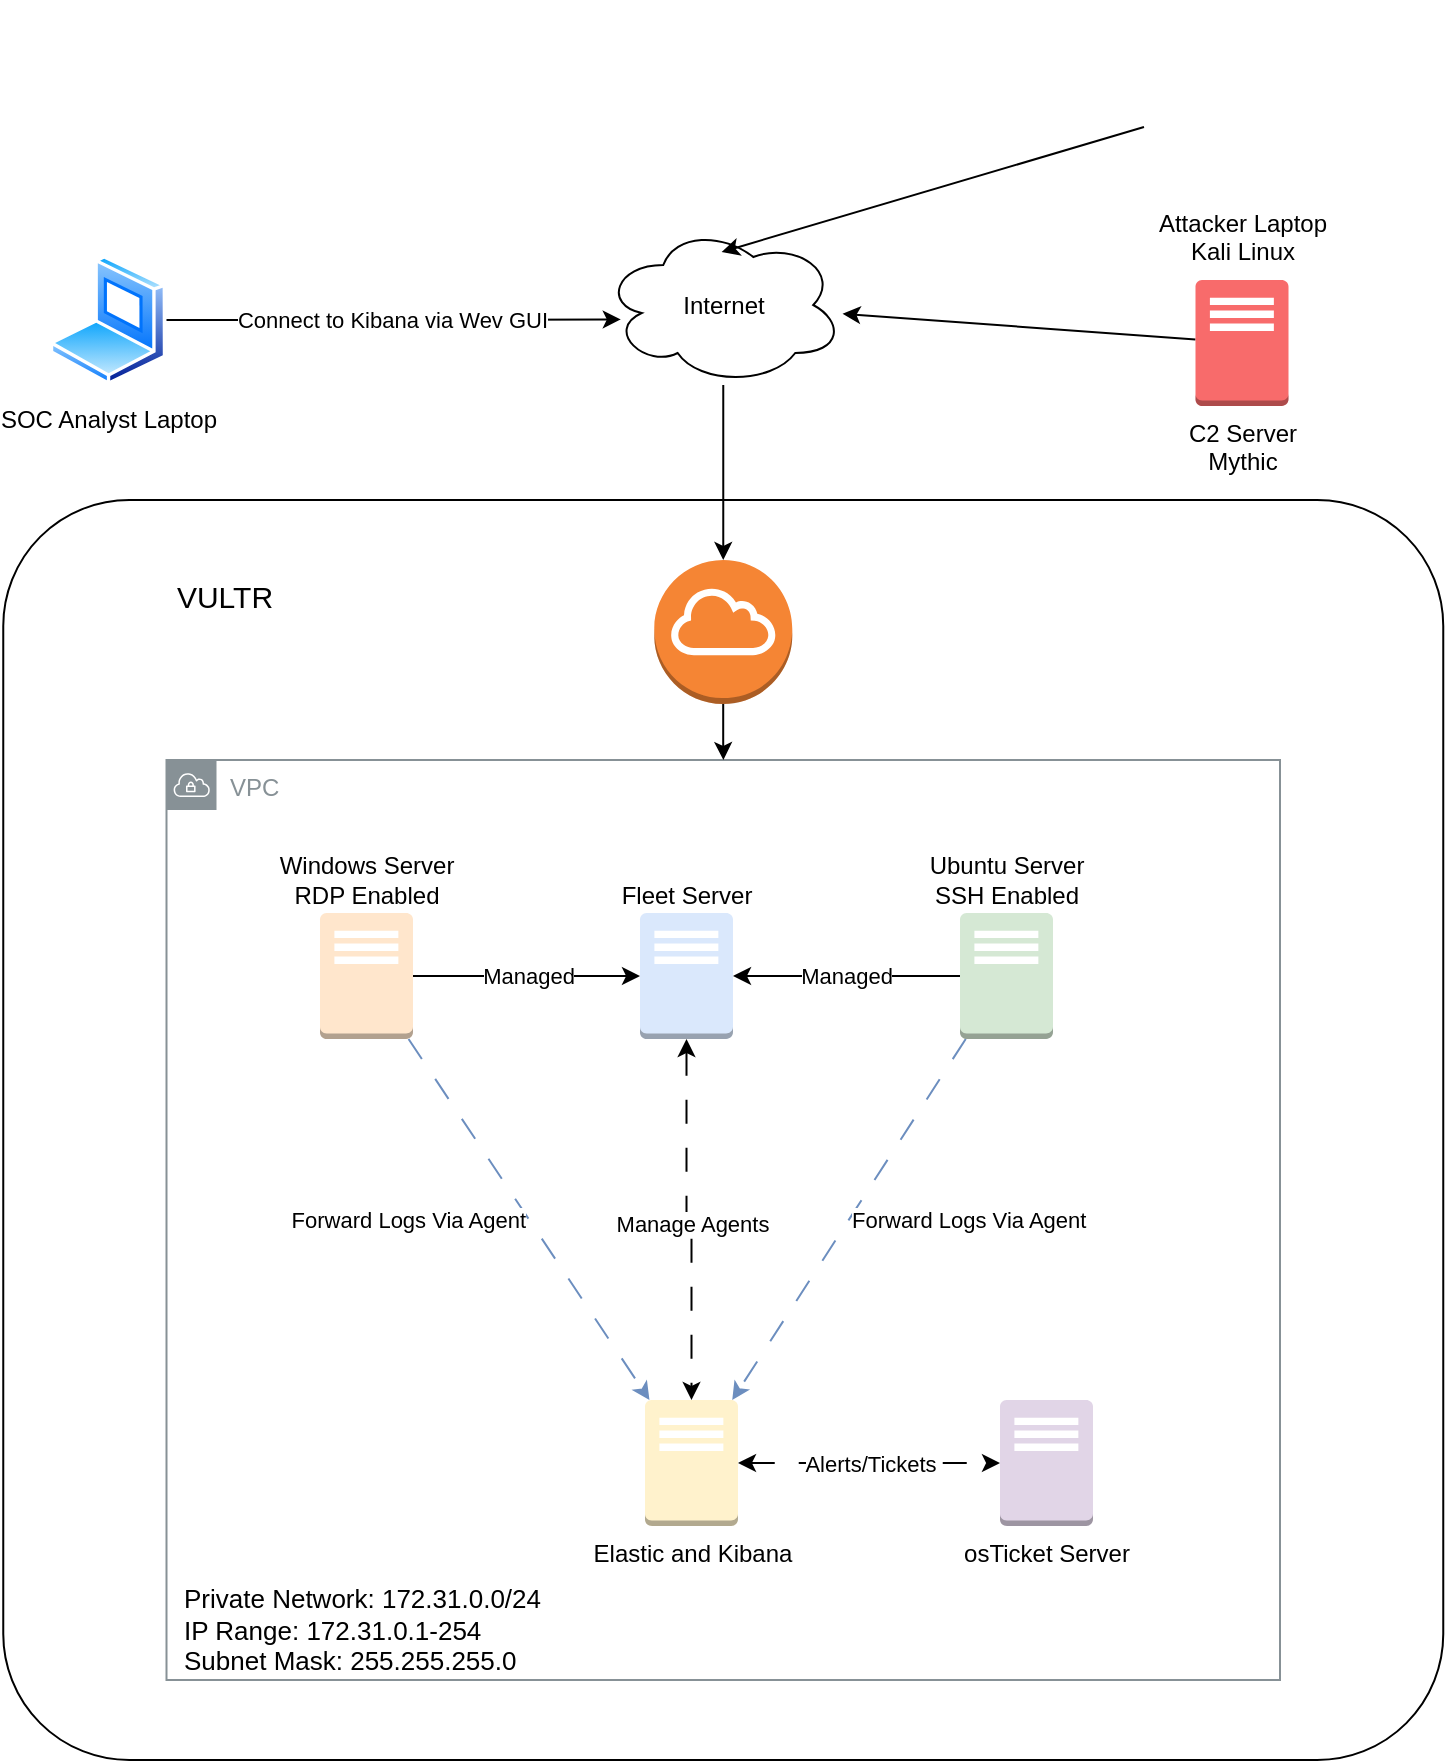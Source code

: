 <mxfile version="24.7.16">
  <diagram name="Page-1" id="spYM6kRwQ-QcdCi6pe5h">
    <mxGraphModel dx="1050" dy="1725" grid="1" gridSize="10" guides="1" tooltips="1" connect="1" arrows="1" fold="1" page="1" pageScale="1" pageWidth="850" pageHeight="1100" math="0" shadow="0">
      <root>
        <mxCell id="0" />
        <mxCell id="1" parent="0" />
        <mxCell id="4RN8bKPWNw4kGHd8JvEk-7" value="" style="rounded=1;whiteSpace=wrap;html=1;arcSize=10;" vertex="1" parent="1">
          <mxGeometry x="11.63" y="-50" width="720" height="630" as="geometry" />
        </mxCell>
        <mxCell id="4RN8bKPWNw4kGHd8JvEk-18" value="VPC" style="sketch=0;outlineConnect=0;gradientColor=none;html=1;whiteSpace=wrap;fontSize=12;fontStyle=0;shape=mxgraph.aws4.group;grIcon=mxgraph.aws4.group_vpc;strokeColor=#879196;fillColor=none;verticalAlign=top;align=left;spacingLeft=30;fontColor=#879196;dashed=0;" vertex="1" parent="1">
          <mxGeometry x="93.25" y="80" width="556.75" height="460" as="geometry" />
        </mxCell>
        <mxCell id="4RN8bKPWNw4kGHd8JvEk-9" value="VULTR" style="text;html=1;align=center;verticalAlign=middle;whiteSpace=wrap;rounded=0;fontSize=15;" vertex="1" parent="1">
          <mxGeometry x="93.25" y="-30" width="58.5" height="56.5" as="geometry" />
        </mxCell>
        <mxCell id="4RN8bKPWNw4kGHd8JvEk-20" value="Managed" style="edgeStyle=orthogonalEdgeStyle;rounded=0;orthogonalLoop=1;jettySize=auto;html=1;" edge="1" parent="1" source="4RN8bKPWNw4kGHd8JvEk-10" target="4RN8bKPWNw4kGHd8JvEk-14">
          <mxGeometry relative="1" as="geometry" />
        </mxCell>
        <mxCell id="4RN8bKPWNw4kGHd8JvEk-25" value="Forward Logs Via Agent" style="rounded=0;orthogonalLoop=1;jettySize=auto;html=1;fillColor=#dae8fc;strokeColor=#6c8ebf;dashed=1;dashPattern=12 12;labelPosition=right;verticalLabelPosition=middle;align=left;verticalAlign=middle;" edge="1" parent="1" source="4RN8bKPWNw4kGHd8JvEk-10" target="4RN8bKPWNw4kGHd8JvEk-11">
          <mxGeometry relative="1" as="geometry" />
        </mxCell>
        <mxCell id="4RN8bKPWNw4kGHd8JvEk-10" value="Ubuntu Server&lt;div&gt;SSH Enabled&lt;/div&gt;" style="outlineConnect=0;dashed=0;verticalLabelPosition=top;verticalAlign=bottom;align=center;html=1;shape=mxgraph.aws3.traditional_server;fillColor=#d5e8d4;strokeColor=#82b366;labelPosition=center;" vertex="1" parent="1">
          <mxGeometry x="490" y="156.5" width="46.5" height="63" as="geometry" />
        </mxCell>
        <mxCell id="4RN8bKPWNw4kGHd8JvEk-11" value="Elastic and Kibana" style="outlineConnect=0;dashed=0;verticalLabelPosition=bottom;verticalAlign=top;align=center;html=1;shape=mxgraph.aws3.traditional_server;fillColor=#fff2cc;strokeColor=#d6b656;" vertex="1" parent="1">
          <mxGeometry x="332.5" y="400" width="46.5" height="63" as="geometry" />
        </mxCell>
        <mxCell id="4RN8bKPWNw4kGHd8JvEk-19" value="Managed" style="edgeStyle=orthogonalEdgeStyle;rounded=0;orthogonalLoop=1;jettySize=auto;html=1;" edge="1" parent="1" source="4RN8bKPWNw4kGHd8JvEk-12" target="4RN8bKPWNw4kGHd8JvEk-14">
          <mxGeometry relative="1" as="geometry" />
        </mxCell>
        <mxCell id="4RN8bKPWNw4kGHd8JvEk-24" value="Forward Logs Via Agent" style="rounded=0;orthogonalLoop=1;jettySize=auto;html=1;fillColor=#dae8fc;strokeColor=#6c8ebf;dashed=1;dashPattern=12 12;labelPosition=left;verticalLabelPosition=middle;align=right;verticalAlign=middle;" edge="1" parent="1" source="4RN8bKPWNw4kGHd8JvEk-12" target="4RN8bKPWNw4kGHd8JvEk-11">
          <mxGeometry relative="1" as="geometry" />
        </mxCell>
        <mxCell id="4RN8bKPWNw4kGHd8JvEk-12" value="Windows Server&lt;div&gt;RDP Enabled&lt;/div&gt;" style="outlineConnect=0;dashed=0;verticalLabelPosition=top;verticalAlign=bottom;align=center;html=1;shape=mxgraph.aws3.traditional_server;fillColor=#ffe6cc;strokeColor=#d79b00;labelPosition=center;" vertex="1" parent="1">
          <mxGeometry x="170" y="156.5" width="46.5" height="63" as="geometry" />
        </mxCell>
        <mxCell id="4RN8bKPWNw4kGHd8JvEk-13" value="osTicket Server" style="outlineConnect=0;dashed=0;verticalLabelPosition=bottom;verticalAlign=top;align=center;html=1;shape=mxgraph.aws3.traditional_server;fillColor=#e1d5e7;strokeColor=#9673a6;" vertex="1" parent="1">
          <mxGeometry x="510" y="400" width="46.5" height="63" as="geometry" />
        </mxCell>
        <mxCell id="4RN8bKPWNw4kGHd8JvEk-21" style="edgeStyle=orthogonalEdgeStyle;rounded=0;orthogonalLoop=1;jettySize=auto;html=1;startArrow=classic;startFill=1;dashed=1;dashPattern=12 12;" edge="1" parent="1" source="4RN8bKPWNw4kGHd8JvEk-14" target="4RN8bKPWNw4kGHd8JvEk-11">
          <mxGeometry relative="1" as="geometry" />
        </mxCell>
        <mxCell id="4RN8bKPWNw4kGHd8JvEk-23" value="Manage Agents" style="edgeLabel;html=1;align=center;verticalAlign=middle;resizable=0;points=[];" vertex="1" connectable="0" parent="4RN8bKPWNw4kGHd8JvEk-21">
          <mxGeometry x="0.031" relative="1" as="geometry">
            <mxPoint as="offset" />
          </mxGeometry>
        </mxCell>
        <mxCell id="4RN8bKPWNw4kGHd8JvEk-14" value="Fleet Server" style="outlineConnect=0;dashed=0;verticalLabelPosition=top;verticalAlign=bottom;align=center;html=1;shape=mxgraph.aws3.traditional_server;fillColor=#dae8fc;strokeColor=#6c8ebf;labelPosition=center;" vertex="1" parent="1">
          <mxGeometry x="330" y="156.5" width="46.5" height="63" as="geometry" />
        </mxCell>
        <mxCell id="4RN8bKPWNw4kGHd8JvEk-36" style="rounded=0;orthogonalLoop=1;jettySize=auto;html=1;" edge="1" parent="1" source="4RN8bKPWNw4kGHd8JvEk-15" target="4RN8bKPWNw4kGHd8JvEk-28">
          <mxGeometry relative="1" as="geometry" />
        </mxCell>
        <mxCell id="4RN8bKPWNw4kGHd8JvEk-15" value="C2 Server&lt;div&gt;Mythic&lt;/div&gt;" style="outlineConnect=0;dashed=0;verticalLabelPosition=bottom;verticalAlign=top;align=center;html=1;shape=mxgraph.aws3.traditional_server;fillColor=#F86B6B;strokeColor=#b85450;" vertex="1" parent="1">
          <mxGeometry x="607.75" y="-160" width="46.5" height="63" as="geometry" />
        </mxCell>
        <mxCell id="4RN8bKPWNw4kGHd8JvEk-22" value="Alerts/Tickets" style="edgeStyle=orthogonalEdgeStyle;rounded=0;orthogonalLoop=1;jettySize=auto;html=1;entryX=0;entryY=0.5;entryDx=0;entryDy=0;entryPerimeter=0;startArrow=classic;startFill=1;dashed=1;dashPattern=12 12;" edge="1" parent="1" source="4RN8bKPWNw4kGHd8JvEk-11" target="4RN8bKPWNw4kGHd8JvEk-13">
          <mxGeometry relative="1" as="geometry" />
        </mxCell>
        <mxCell id="4RN8bKPWNw4kGHd8JvEk-26" value="&lt;font style=&quot;font-size: 13px;&quot;&gt;Private Network: 172.31.0.0/24&lt;/font&gt;&lt;div style=&quot;font-size: 13px;&quot;&gt;&lt;font style=&quot;font-size: 13px;&quot;&gt;IP Range: 172.31.0.1-254&lt;/font&gt;&lt;/div&gt;&lt;div style=&quot;font-size: 13px;&quot;&gt;&lt;font style=&quot;font-size: 13px;&quot;&gt;Subnet Mask: 255.255.255.0&lt;/font&gt;&lt;/div&gt;" style="text;html=1;align=left;verticalAlign=middle;whiteSpace=wrap;rounded=0;" vertex="1" parent="1">
          <mxGeometry x="100" y="500" width="220" height="30" as="geometry" />
        </mxCell>
        <mxCell id="4RN8bKPWNw4kGHd8JvEk-30" style="edgeStyle=orthogonalEdgeStyle;rounded=0;orthogonalLoop=1;jettySize=auto;html=1;" edge="1" parent="1" source="4RN8bKPWNw4kGHd8JvEk-27" target="4RN8bKPWNw4kGHd8JvEk-18">
          <mxGeometry relative="1" as="geometry" />
        </mxCell>
        <mxCell id="4RN8bKPWNw4kGHd8JvEk-27" value="" style="outlineConnect=0;dashed=0;verticalLabelPosition=bottom;verticalAlign=top;align=center;html=1;shape=mxgraph.aws3.internet_gateway;fillColor=#F58534;gradientColor=none;" vertex="1" parent="1">
          <mxGeometry x="337.13" y="-20" width="69" height="72" as="geometry" />
        </mxCell>
        <mxCell id="4RN8bKPWNw4kGHd8JvEk-29" style="edgeStyle=orthogonalEdgeStyle;rounded=0;orthogonalLoop=1;jettySize=auto;html=1;" edge="1" parent="1" source="4RN8bKPWNw4kGHd8JvEk-28" target="4RN8bKPWNw4kGHd8JvEk-27">
          <mxGeometry relative="1" as="geometry" />
        </mxCell>
        <mxCell id="4RN8bKPWNw4kGHd8JvEk-28" value="Internet" style="ellipse;shape=cloud;whiteSpace=wrap;html=1;" vertex="1" parent="1">
          <mxGeometry x="311.63" y="-187.5" width="120" height="80" as="geometry" />
        </mxCell>
        <mxCell id="4RN8bKPWNw4kGHd8JvEk-31" value="SOC Analyst Laptop" style="image;aspect=fixed;perimeter=ellipsePerimeter;html=1;align=center;shadow=0;dashed=0;spacingTop=3;image=img/lib/active_directory/laptop_client.svg;" vertex="1" parent="1">
          <mxGeometry x="34.75" y="-172.5" width="58.5" height="65" as="geometry" />
        </mxCell>
        <mxCell id="4RN8bKPWNw4kGHd8JvEk-32" value="Connect to Kibana via Wev GUI" style="edgeStyle=orthogonalEdgeStyle;rounded=0;orthogonalLoop=1;jettySize=auto;html=1;entryX=0.073;entryY=0.59;entryDx=0;entryDy=0;entryPerimeter=0;" edge="1" parent="1" source="4RN8bKPWNw4kGHd8JvEk-31" target="4RN8bKPWNw4kGHd8JvEk-28">
          <mxGeometry relative="1" as="geometry" />
        </mxCell>
        <mxCell id="4RN8bKPWNw4kGHd8JvEk-33" value="Attacker Laptop&lt;div&gt;Kali Linux&lt;/div&gt;" style="shape=image;html=1;verticalAlign=top;verticalLabelPosition=bottom;labelBackgroundColor=#ffffff;imageAspect=0;aspect=fixed;image=https://cdn2.iconfinder.com/data/icons/whcompare-isometric-web-hosting-servers/50/root-access-128.png" vertex="1" parent="1">
          <mxGeometry x="582" y="-300" width="98" height="98" as="geometry" />
        </mxCell>
        <mxCell id="4RN8bKPWNw4kGHd8JvEk-35" style="rounded=0;orthogonalLoop=1;jettySize=auto;html=1;entryX=0.493;entryY=0.169;entryDx=0;entryDy=0;entryPerimeter=0;" edge="1" parent="1" source="4RN8bKPWNw4kGHd8JvEk-33" target="4RN8bKPWNw4kGHd8JvEk-28">
          <mxGeometry relative="1" as="geometry" />
        </mxCell>
      </root>
    </mxGraphModel>
  </diagram>
</mxfile>
